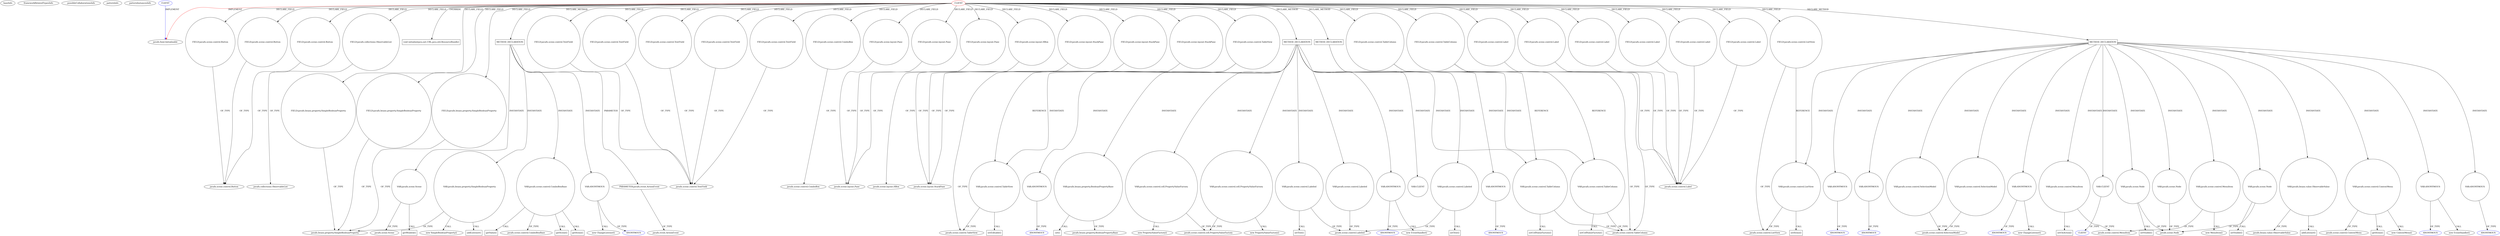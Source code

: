 digraph {
baseInfo[graphId=2705,category="pattern",isAnonymous=false,possibleRelation=false]
frameworkRelatedTypesInfo[0="javafx.fxml.Initializable"]
possibleCollaborationsInfo[]
patternInfo[frequency=2.0,patternRootClient=0]
patternInstancesInfo[0="hock323-eventManager~/hock323-eventManager/EventManager-master/src/eventManager/controller/pokerTournament/TournamentController.java~TournamentController~3009",1="hock323-eventManager~/hock323-eventManager/EventManager-master/src/eventManager/controller/pokerTournament/PrizesController.java~PrizesController~2951"]
304[label="new ContextMenu()",vertexType="CONSTRUCTOR_CALL",isFrameworkType=false]
305[label="VAR:javafx.scene.control.ContextMenu",vertexType="VARIABLE_EXPRESION",isFrameworkType=false,shape=circle]
282[label="METHOD_DECLARATION",vertexType="CLIENT_METHOD_DECLARATION",isFrameworkType=false,shape=box]
0[label="CLIENT",vertexType="ROOT_CLIENT_CLASS_DECLARATION",isFrameworkType=false,color=red]
16[label="FIELD:javafx.scene.control.Button",vertexType="FIELD_DECLARATION",isFrameworkType=false,shape=circle]
72[label="FIELD:javafx.scene.control.Button",vertexType="FIELD_DECLARATION",isFrameworkType=false,shape=circle]
70[label="FIELD:javafx.scene.control.Button",vertexType="FIELD_DECLARATION",isFrameworkType=false,shape=circle]
92[label="FIELD:javafx.collections.ObservableList",vertexType="FIELD_DECLARATION",isFrameworkType=false,shape=circle]
43[label="javafx.collections.ObservableList",vertexType="FRAMEWORK_INTERFACE_TYPE",isFrameworkType=false]
334[label="VAR:javafx.scene.control.SelectionModel",vertexType="VARIABLE_EXPRESION",isFrameworkType=false,shape=circle]
336[label="javafx.scene.control.SelectionModel",vertexType="FRAMEWORK_CLASS_TYPE",isFrameworkType=false]
400[label="VAR:javafx.scene.control.SelectionModel",vertexType="VARIABLE_EXPRESION",isFrameworkType=false,shape=circle]
94[label="void initialize(java.net.URL,java.util.ResourceBundle)",vertexType="OVERRIDING_METHOD_DECLARATION",isFrameworkType=false,shape=box]
54[label="FIELD:javafx.scene.control.ListView",vertexType="FIELD_DECLARATION",isFrameworkType=false,shape=circle]
311[label="VAR:javafx.scene.control.MenuItem",vertexType="VARIABLE_EXPRESION",isFrameworkType=false,shape=circle]
308[label="VAR:javafx.scene.control.MenuItem",vertexType="VARIABLE_EXPRESION",isFrameworkType=false,shape=circle]
24[label="FIELD:javafx.beans.property.SimpleBooleanProperty",vertexType="FIELD_DECLARATION",isFrameworkType=false,shape=circle]
88[label="FIELD:javafx.beans.property.SimpleBooleanProperty",vertexType="FIELD_DECLARATION",isFrameworkType=false,shape=circle]
52[label="FIELD:javafx.beans.property.SimpleBooleanProperty",vertexType="FIELD_DECLARATION",isFrameworkType=false,shape=circle]
6[label="FIELD:javafx.scene.control.TextField",vertexType="FIELD_DECLARATION",isFrameworkType=false,shape=circle]
38[label="FIELD:javafx.scene.control.TextField",vertexType="FIELD_DECLARATION",isFrameworkType=false,shape=circle]
76[label="FIELD:javafx.scene.control.TextField",vertexType="FIELD_DECLARATION",isFrameworkType=false,shape=circle]
46[label="FIELD:javafx.scene.control.TextField",vertexType="FIELD_DECLARATION",isFrameworkType=false,shape=circle]
40[label="FIELD:javafx.scene.control.TextField",vertexType="FIELD_DECLARATION",isFrameworkType=false,shape=circle]
326[label="VAR:ANONYMOUS",vertexType="VARIABLE_EXPRESION",isFrameworkType=false,shape=circle]
320[label="VAR:ANONYMOUS",vertexType="VARIABLE_EXPRESION",isFrameworkType=false,shape=circle]
1[label="javafx.fxml.Initializable",vertexType="FRAMEWORK_INTERFACE_TYPE",isFrameworkType=false]
68[label="FIELD:javafx.scene.control.ComboBox",vertexType="FIELD_DECLARATION",isFrameworkType=false,shape=circle]
69[label="javafx.scene.control.ComboBox",vertexType="FRAMEWORK_CLASS_TYPE",isFrameworkType=false]
30[label="FIELD:javafx.scene.layout.Pane",vertexType="FIELD_DECLARATION",isFrameworkType=false,shape=circle]
19[label="javafx.scene.layout.Pane",vertexType="FRAMEWORK_CLASS_TYPE",isFrameworkType=false]
66[label="FIELD:javafx.scene.layout.Pane",vertexType="FIELD_DECLARATION",isFrameworkType=false,shape=circle]
18[label="FIELD:javafx.scene.layout.Pane",vertexType="FIELD_DECLARATION",isFrameworkType=false,shape=circle]
34[label="FIELD:javafx.scene.layout.HBox",vertexType="FIELD_DECLARATION",isFrameworkType=false,shape=circle]
35[label="javafx.scene.layout.HBox",vertexType="FRAMEWORK_CLASS_TYPE",isFrameworkType=false]
5[label="javafx.scene.control.TextField",vertexType="FRAMEWORK_CLASS_TYPE",isFrameworkType=false]
60[label="FIELD:javafx.scene.layout.StackPane",vertexType="FIELD_DECLARATION",isFrameworkType=false,shape=circle]
32[label="FIELD:javafx.scene.layout.StackPane",vertexType="FIELD_DECLARATION",isFrameworkType=false,shape=circle]
62[label="FIELD:javafx.scene.layout.StackPane",vertexType="FIELD_DECLARATION",isFrameworkType=false,shape=circle]
56[label="FIELD:javafx.scene.control.TableView",vertexType="FIELD_DECLARATION",isFrameworkType=false,shape=circle]
476[label="METHOD_DECLARATION",vertexType="CLIENT_METHOD_DECLARATION",isFrameworkType=false,shape=box]
479[label="VAR:javafx.scene.control.ComboBoxBase",vertexType="VARIABLE_EXPRESION",isFrameworkType=false,shape=circle]
294[label="VAR:ANONYMOUS",vertexType="VARIABLE_EXPRESION",isFrameworkType=false,shape=circle]
481[label="javafx.scene.control.ComboBoxBase",vertexType="FRAMEWORK_CLASS_TYPE",isFrameworkType=false]
485[label="VAR:javafx.beans.property.SimpleBooleanProperty",vertexType="VARIABLE_EXPRESION",isFrameworkType=false,shape=circle]
112[label="METHOD_DECLARATION",vertexType="CLIENT_METHOD_DECLARATION",isFrameworkType=false,shape=box]
188[label="VAR:javafx.beans.property.BooleanPropertyBase",vertexType="VARIABLE_EXPRESION",isFrameworkType=false,shape=circle]
138[label="VAR:javafx.scene.control.cell.PropertyValueFactory",vertexType="VARIABLE_EXPRESION",isFrameworkType=false,shape=circle]
137[label="new PropertyValueFactory()",vertexType="CONSTRUCTOR_CALL",isFrameworkType=false]
132[label="VAR:javafx.scene.control.cell.PropertyValueFactory",vertexType="VARIABLE_EXPRESION",isFrameworkType=false,shape=circle]
131[label="new PropertyValueFactory()",vertexType="CONSTRUCTOR_CALL",isFrameworkType=false]
185[label="VAR:javafx.scene.control.Labeled",vertexType="VARIABLE_EXPRESION",isFrameworkType=false,shape=circle]
186[label="setText()",vertexType="INSIDE_CALL",isFrameworkType=false,shape=box]
134[label="VAR:javafx.scene.control.TableColumn",vertexType="VARIABLE_EXPRESION",isFrameworkType=false,shape=circle]
128[label="VAR:javafx.scene.control.TableColumn",vertexType="VARIABLE_EXPRESION",isFrameworkType=false,shape=circle]
218[label="METHOD_DECLARATION",vertexType="CLIENT_METHOD_DECLARATION",isFrameworkType=false,shape=box]
499[label="VAR:ANONYMOUS",vertexType="VARIABLE_EXPRESION",isFrameworkType=false,shape=circle]
165[label="VAR:ANONYMOUS",vertexType="VARIABLE_EXPRESION",isFrameworkType=false,shape=circle]
247[label="VAR:ANONYMOUS",vertexType="VARIABLE_EXPRESION",isFrameworkType=false,shape=circle]
408[label="VAR:ANONYMOUS",vertexType="VARIABLE_EXPRESION",isFrameworkType=false,shape=circle]
141[label="VAR:ANONYMOUS",vertexType="VARIABLE_EXPRESION",isFrameworkType=false,shape=circle]
340[label="VAR:ANONYMOUS",vertexType="VARIABLE_EXPRESION",isFrameworkType=false,shape=circle]
279[label="VAR:javafx.scene.control.Labeled",vertexType="VARIABLE_EXPRESION",isFrameworkType=false,shape=circle]
280[label="setText()",vertexType="INSIDE_CALL",isFrameworkType=false,shape=box]
213[label="VAR:javafx.scene.control.Labeled",vertexType="VARIABLE_EXPRESION",isFrameworkType=false,shape=circle]
306[label="javafx.scene.control.ContextMenu",vertexType="FRAMEWORK_CLASS_TYPE",isFrameworkType=false]
495[label="getScene()",vertexType="INSIDE_CALL",isFrameworkType=false,shape=box]
121[label="javafx.scene.control.cell.PropertyValueFactory",vertexType="FRAMEWORK_CLASS_TYPE",isFrameworkType=false]
190[label="javafx.beans.property.BooleanPropertyBase",vertexType="FRAMEWORK_CLASS_TYPE",isFrameworkType=false]
25[label="javafx.beans.property.SimpleBooleanProperty",vertexType="FRAMEWORK_CLASS_TYPE",isFrameworkType=false]
248[label="ANONYMOUS",vertexType="REFERENCE_ANONYMOUS_DECLARATION",isFrameworkType=false,color=blue]
321[label="ANONYMOUS",vertexType="REFERENCE_ANONYMOUS_DECLARATION",isFrameworkType=false,color=blue]
295[label="ANONYMOUS",vertexType="REFERENCE_ANONYMOUS_DECLARATION",isFrameworkType=false,color=blue]
166[label="ANONYMOUS",vertexType="REFERENCE_ANONYMOUS_DECLARATION",isFrameworkType=false,color=blue]
327[label="ANONYMOUS",vertexType="REFERENCE_ANONYMOUS_DECLARATION",isFrameworkType=false,color=blue]
142[label="ANONYMOUS",vertexType="REFERENCE_ANONYMOUS_DECLARATION",isFrameworkType=false,color=blue]
341[label="ANONYMOUS",vertexType="REFERENCE_ANONYMOUS_DECLARATION",isFrameworkType=false,color=blue]
500[label="ANONYMOUS",vertexType="REFERENCE_ANONYMOUS_DECLARATION",isFrameworkType=false,color=blue]
409[label="ANONYMOUS",vertexType="REFERENCE_ANONYMOUS_DECLARATION",isFrameworkType=false,color=blue]
325[label="new EventHandler()",vertexType="CONSTRUCTOR_CALL",isFrameworkType=false]
164[label="new EventHandler()",vertexType="CONSTRUCTOR_CALL",isFrameworkType=false]
21[label="javafx.scene.control.TableView",vertexType="FRAMEWORK_CLASS_TYPE",isFrameworkType=false]
286[label="VAR:javafx.scene.control.ListView",vertexType="VARIABLE_EXPRESION",isFrameworkType=false,shape=circle]
290[label="setItems()",vertexType="INSIDE_CALL",isFrameworkType=false,shape=box]
153[label="VAR:CLIENT",vertexType="VARIABLE_EXPRESION",isFrameworkType=false,shape=circle]
298[label="VAR:CLIENT",vertexType="VARIABLE_EXPRESION",isFrameworkType=false,shape=circle]
477[label="PARAMETER:javafx.event.ActionEvent",vertexType="PARAMETER_DECLARATION",isFrameworkType=false]
478[label="javafx.event.ActionEvent",vertexType="FRAMEWORK_CLASS_TYPE",isFrameworkType=false]
498[label="new ChangeListener()",vertexType="CONSTRUCTOR_CALL",isFrameworkType=false]
339[label="new ChangeListener()",vertexType="CONSTRUCTOR_CALL",isFrameworkType=false]
309[label="javafx.scene.control.MenuItem",vertexType="FRAMEWORK_CLASS_TYPE",isFrameworkType=false]
129[label="setCellValueFactory()",vertexType="INSIDE_CALL",isFrameworkType=false,shape=box]
135[label="setCellValueFactory()",vertexType="INSIDE_CALL",isFrameworkType=false,shape=box]
78[label="FIELD:javafx.scene.control.Label",vertexType="FIELD_DECLARATION",isFrameworkType=false,shape=circle]
23[label="javafx.scene.control.Label",vertexType="FRAMEWORK_CLASS_TYPE",isFrameworkType=false]
22[label="FIELD:javafx.scene.control.Label",vertexType="FIELD_DECLARATION",isFrameworkType=false,shape=circle]
80[label="FIELD:javafx.scene.control.Label",vertexType="FIELD_DECLARATION",isFrameworkType=false,shape=circle]
84[label="FIELD:javafx.scene.control.Label",vertexType="FIELD_DECLARATION",isFrameworkType=false,shape=circle]
50[label="FIELD:javafx.scene.control.Label",vertexType="FIELD_DECLARATION",isFrameworkType=false,shape=circle]
82[label="FIELD:javafx.scene.control.Label",vertexType="FIELD_DECLARATION",isFrameworkType=false,shape=circle]
33[label="javafx.scene.layout.StackPane",vertexType="FRAMEWORK_CLASS_TYPE",isFrameworkType=false]
17[label="javafx.scene.control.Button",vertexType="FRAMEWORK_CLASS_TYPE",isFrameworkType=false]
484[label="new SimpleBooleanProperty()",vertexType="CONSTRUCTOR_CALL",isFrameworkType=false]
497[label="addListener()",vertexType="INSIDE_CALL",isFrameworkType=false,shape=box]
346[label="VAR:javafx.scene.Node",vertexType="VARIABLE_EXPRESION",isFrameworkType=false,shape=circle]
347[label="setVisible()",vertexType="INSIDE_CALL",isFrameworkType=false,shape=box]
345[label="javafx.scene.Node",vertexType="FRAMEWORK_CLASS_TYPE",isFrameworkType=false]
349[label="VAR:javafx.scene.Node",vertexType="VARIABLE_EXPRESION",isFrameworkType=false,shape=circle]
359[label="setVisible()",vertexType="INSIDE_CALL",isFrameworkType=false,shape=box]
343[label="VAR:javafx.scene.Node",vertexType="VARIABLE_EXPRESION",isFrameworkType=false,shape=circle]
489[label="CLIENT",vertexType="REFERENCE_CLIENT_CLASS_DECLARATION",isFrameworkType=false,color=blue]
299[label="CLIENT",vertexType="REFERENCE_CLIENT_CLASS_DECLARATION",isFrameworkType=false,color=blue]
189[label="set()",vertexType="INSIDE_CALL",isFrameworkType=false,shape=box]
483[label="getItems()",vertexType="INSIDE_CALL",isFrameworkType=false,shape=box]
314[label="getItems()",vertexType="INSIDE_CALL",isFrameworkType=false,shape=box]
187[label="javafx.scene.control.Labeled",vertexType="FRAMEWORK_CLASS_TYPE",isFrameworkType=false]
491[label="VAR:javafx.scene.Scene",vertexType="VARIABLE_EXPRESION",isFrameworkType=false,shape=circle]
492[label="getWindow()",vertexType="INSIDE_CALL",isFrameworkType=false,shape=box]
55[label="javafx.scene.control.ListView",vertexType="FRAMEWORK_CLASS_TYPE",isFrameworkType=false]
113[label="VAR:javafx.scene.control.TableView",vertexType="VARIABLE_EXPRESION",isFrameworkType=false,shape=circle]
114[label="setEditable()",vertexType="INSIDE_CALL",isFrameworkType=false,shape=box]
503[label="getValue()",vertexType="INSIDE_CALL",isFrameworkType=false,shape=box]
310[label="new MenuItem()",vertexType="CONSTRUCTOR_CALL",isFrameworkType=false]
493[label="javafx.scene.Scene",vertexType="FRAMEWORK_CLASS_TYPE",isFrameworkType=false]
58[label="FIELD:javafx.scene.control.TableColumn",vertexType="FIELD_DECLARATION",isFrameworkType=false,shape=circle]
2[label="FIELD:javafx.scene.control.TableColumn",vertexType="FIELD_DECLARATION",isFrameworkType=false,shape=circle]
331[label="VAR:javafx.beans.value.ObservableValue",vertexType="VARIABLE_EXPRESION",isFrameworkType=false,shape=circle]
333[label="javafx.beans.value.ObservableValue",vertexType="FRAMEWORK_INTERFACE_TYPE",isFrameworkType=false]
332[label="addListener()",vertexType="INSIDE_CALL",isFrameworkType=false,shape=box]
318[label="setOnAction()",vertexType="INSIDE_CALL",isFrameworkType=false,shape=box]
3[label="javafx.scene.control.TableColumn",vertexType="FRAMEWORK_CLASS_TYPE",isFrameworkType=false]
489->1[label="IMPLEMENT",color=blue]
92->43[label="OF_TYPE"]
491->492[label="CALL"]
308->318[label="CALL"]
282->298[label="INSTANTIATE"]
282->334[label="INSTANTIATE"]
34->35[label="OF_TYPE"]
58->3[label="OF_TYPE"]
68->69[label="OF_TYPE"]
247->248[label="OF_TYPE"]
0->34[label="DECLARE_FIELD"]
30->19[label="OF_TYPE"]
0->46[label="DECLARE_FIELD"]
0->218[label="DECLARE_METHOD"]
0->84[label="DECLARE_FIELD"]
138->121[label="OF_TYPE"]
349->345[label="OF_TYPE"]
0->70[label="DECLARE_FIELD"]
82->23[label="OF_TYPE"]
286->290[label="CALL"]
0->112[label="DECLARE_METHOD"]
165->166[label="OF_TYPE"]
128->3[label="OF_TYPE"]
298->299[label="OF_TYPE"]
476->499[label="INSTANTIATE"]
112->128[label="INSTANTIATE"]
185->186[label="CALL"]
113->21[label="OF_TYPE"]
311->309[label="OF_TYPE"]
141->142[label="OF_TYPE"]
286->55[label="OF_TYPE"]
128->129[label="CALL"]
78->23[label="OF_TYPE"]
165->164[label="CALL"]
70->17[label="OF_TYPE"]
0->38[label="DECLARE_FIELD"]
320->321[label="OF_TYPE"]
282->294[label="INSTANTIATE"]
40->5[label="OF_TYPE"]
0->94[label="OVERRIDE"]
0->50[label="DECLARE_FIELD"]
112->153[label="INSTANTIATE"]
340->341[label="OF_TYPE"]
311->310[label="CALL"]
60->33[label="OF_TYPE"]
346->347[label="CALL"]
0->92[label="DECLARE_FIELD"]
24->25[label="OF_TYPE"]
476->491[label="INSTANTIATE"]
477->478[label="OF_TYPE"]
0->40[label="DECLARE_FIELD"]
54->55[label="OF_TYPE"]
343->345[label="OF_TYPE"]
188->190[label="OF_TYPE"]
305->306[label="OF_TYPE"]
112->188[label="INSTANTIATE"]
282->326[label="INSTANTIATE"]
491->493[label="OF_TYPE"]
0->2[label="DECLARE_FIELD"]
0->80[label="DECLARE_FIELD"]
346->345[label="OF_TYPE"]
0->30[label="DECLARE_FIELD"]
0->78[label="DECLARE_FIELD"]
349->359[label="CALL"]
0->16[label="DECLARE_FIELD"]
282->349[label="INSTANTIATE"]
2->128[label="REFERENCE"]
282->346[label="INSTANTIATE"]
112->165[label="INSTANTIATE"]
0->32[label="DECLARE_FIELD"]
282->311[label="INSTANTIATE"]
334->336[label="OF_TYPE"]
282->305[label="INSTANTIATE"]
0->1[label="IMPLEMENT",color=red]
279->187[label="OF_TYPE"]
0->58[label="DECLARE_FIELD"]
66->19[label="OF_TYPE"]
479->495[label="CALL"]
476->485[label="INSTANTIATE"]
112->134[label="INSTANTIATE"]
0->76[label="DECLARE_FIELD"]
0->62[label="DECLARE_FIELD"]
479->503[label="CALL"]
218->247[label="INSTANTIATE"]
499->500[label="OF_TYPE"]
76->5[label="OF_TYPE"]
112->138[label="INSTANTIATE"]
282->286[label="INSTANTIATE"]
0->54[label="DECLARE_FIELD"]
279->280[label="CALL"]
22->23[label="OF_TYPE"]
282->308[label="INSTANTIATE"]
2->3[label="OF_TYPE"]
282->400[label="INSTANTIATE"]
0->52[label="DECLARE_FIELD"]
479->481[label="OF_TYPE"]
479->483[label="CALL"]
0->18[label="DECLARE_FIELD"]
38->5[label="OF_TYPE"]
485->25[label="OF_TYPE"]
185->187[label="OF_TYPE"]
112->132[label="INSTANTIATE"]
294->295[label="OF_TYPE"]
331->333[label="OF_TYPE"]
326->327[label="OF_TYPE"]
56->21[label="OF_TYPE"]
0->88[label="DECLARE_FIELD"]
112->141[label="INSTANTIATE"]
18->19[label="OF_TYPE"]
138->137[label="CALL"]
485->497[label="CALL"]
54->286[label="REFERENCE"]
56->113[label="REFERENCE"]
485->484[label="CALL"]
499->498[label="CALL"]
84->23[label="OF_TYPE"]
476->477[label="PARAMETER"]
112->213[label="INSTANTIATE"]
0->72[label="DECLARE_FIELD"]
50->23[label="OF_TYPE"]
331->332[label="CALL"]
282->408[label="INSTANTIATE"]
0->24[label="DECLARE_FIELD"]
88->25[label="OF_TYPE"]
16->17[label="OF_TYPE"]
0->22[label="DECLARE_FIELD"]
282->340[label="INSTANTIATE"]
132->131[label="CALL"]
32->33[label="OF_TYPE"]
134->135[label="CALL"]
0->282[label="DECLARE_METHOD"]
476->479[label="INSTANTIATE"]
308->309[label="OF_TYPE"]
6->5[label="OF_TYPE"]
0->82[label="DECLARE_FIELD"]
72->17[label="OF_TYPE"]
282->331[label="INSTANTIATE"]
62->33[label="OF_TYPE"]
134->3[label="OF_TYPE"]
46->5[label="OF_TYPE"]
113->114[label="CALL"]
58->134[label="REFERENCE"]
282->320[label="INSTANTIATE"]
112->113[label="INSTANTIATE"]
0->476[label="DECLARE_METHOD"]
305->314[label="CALL"]
305->304[label="CALL"]
213->187[label="OF_TYPE"]
408->409[label="OF_TYPE"]
0->56[label="DECLARE_FIELD"]
340->339[label="CALL"]
326->325[label="CALL"]
218->279[label="INSTANTIATE"]
282->343[label="INSTANTIATE"]
80->23[label="OF_TYPE"]
0->66[label="DECLARE_FIELD"]
52->25[label="OF_TYPE"]
0->68[label="DECLARE_FIELD"]
0->6[label="DECLARE_FIELD"]
132->121[label="OF_TYPE"]
188->189[label="CALL"]
400->336[label="OF_TYPE"]
112->185[label="INSTANTIATE"]
0->60[label="DECLARE_FIELD"]
}

